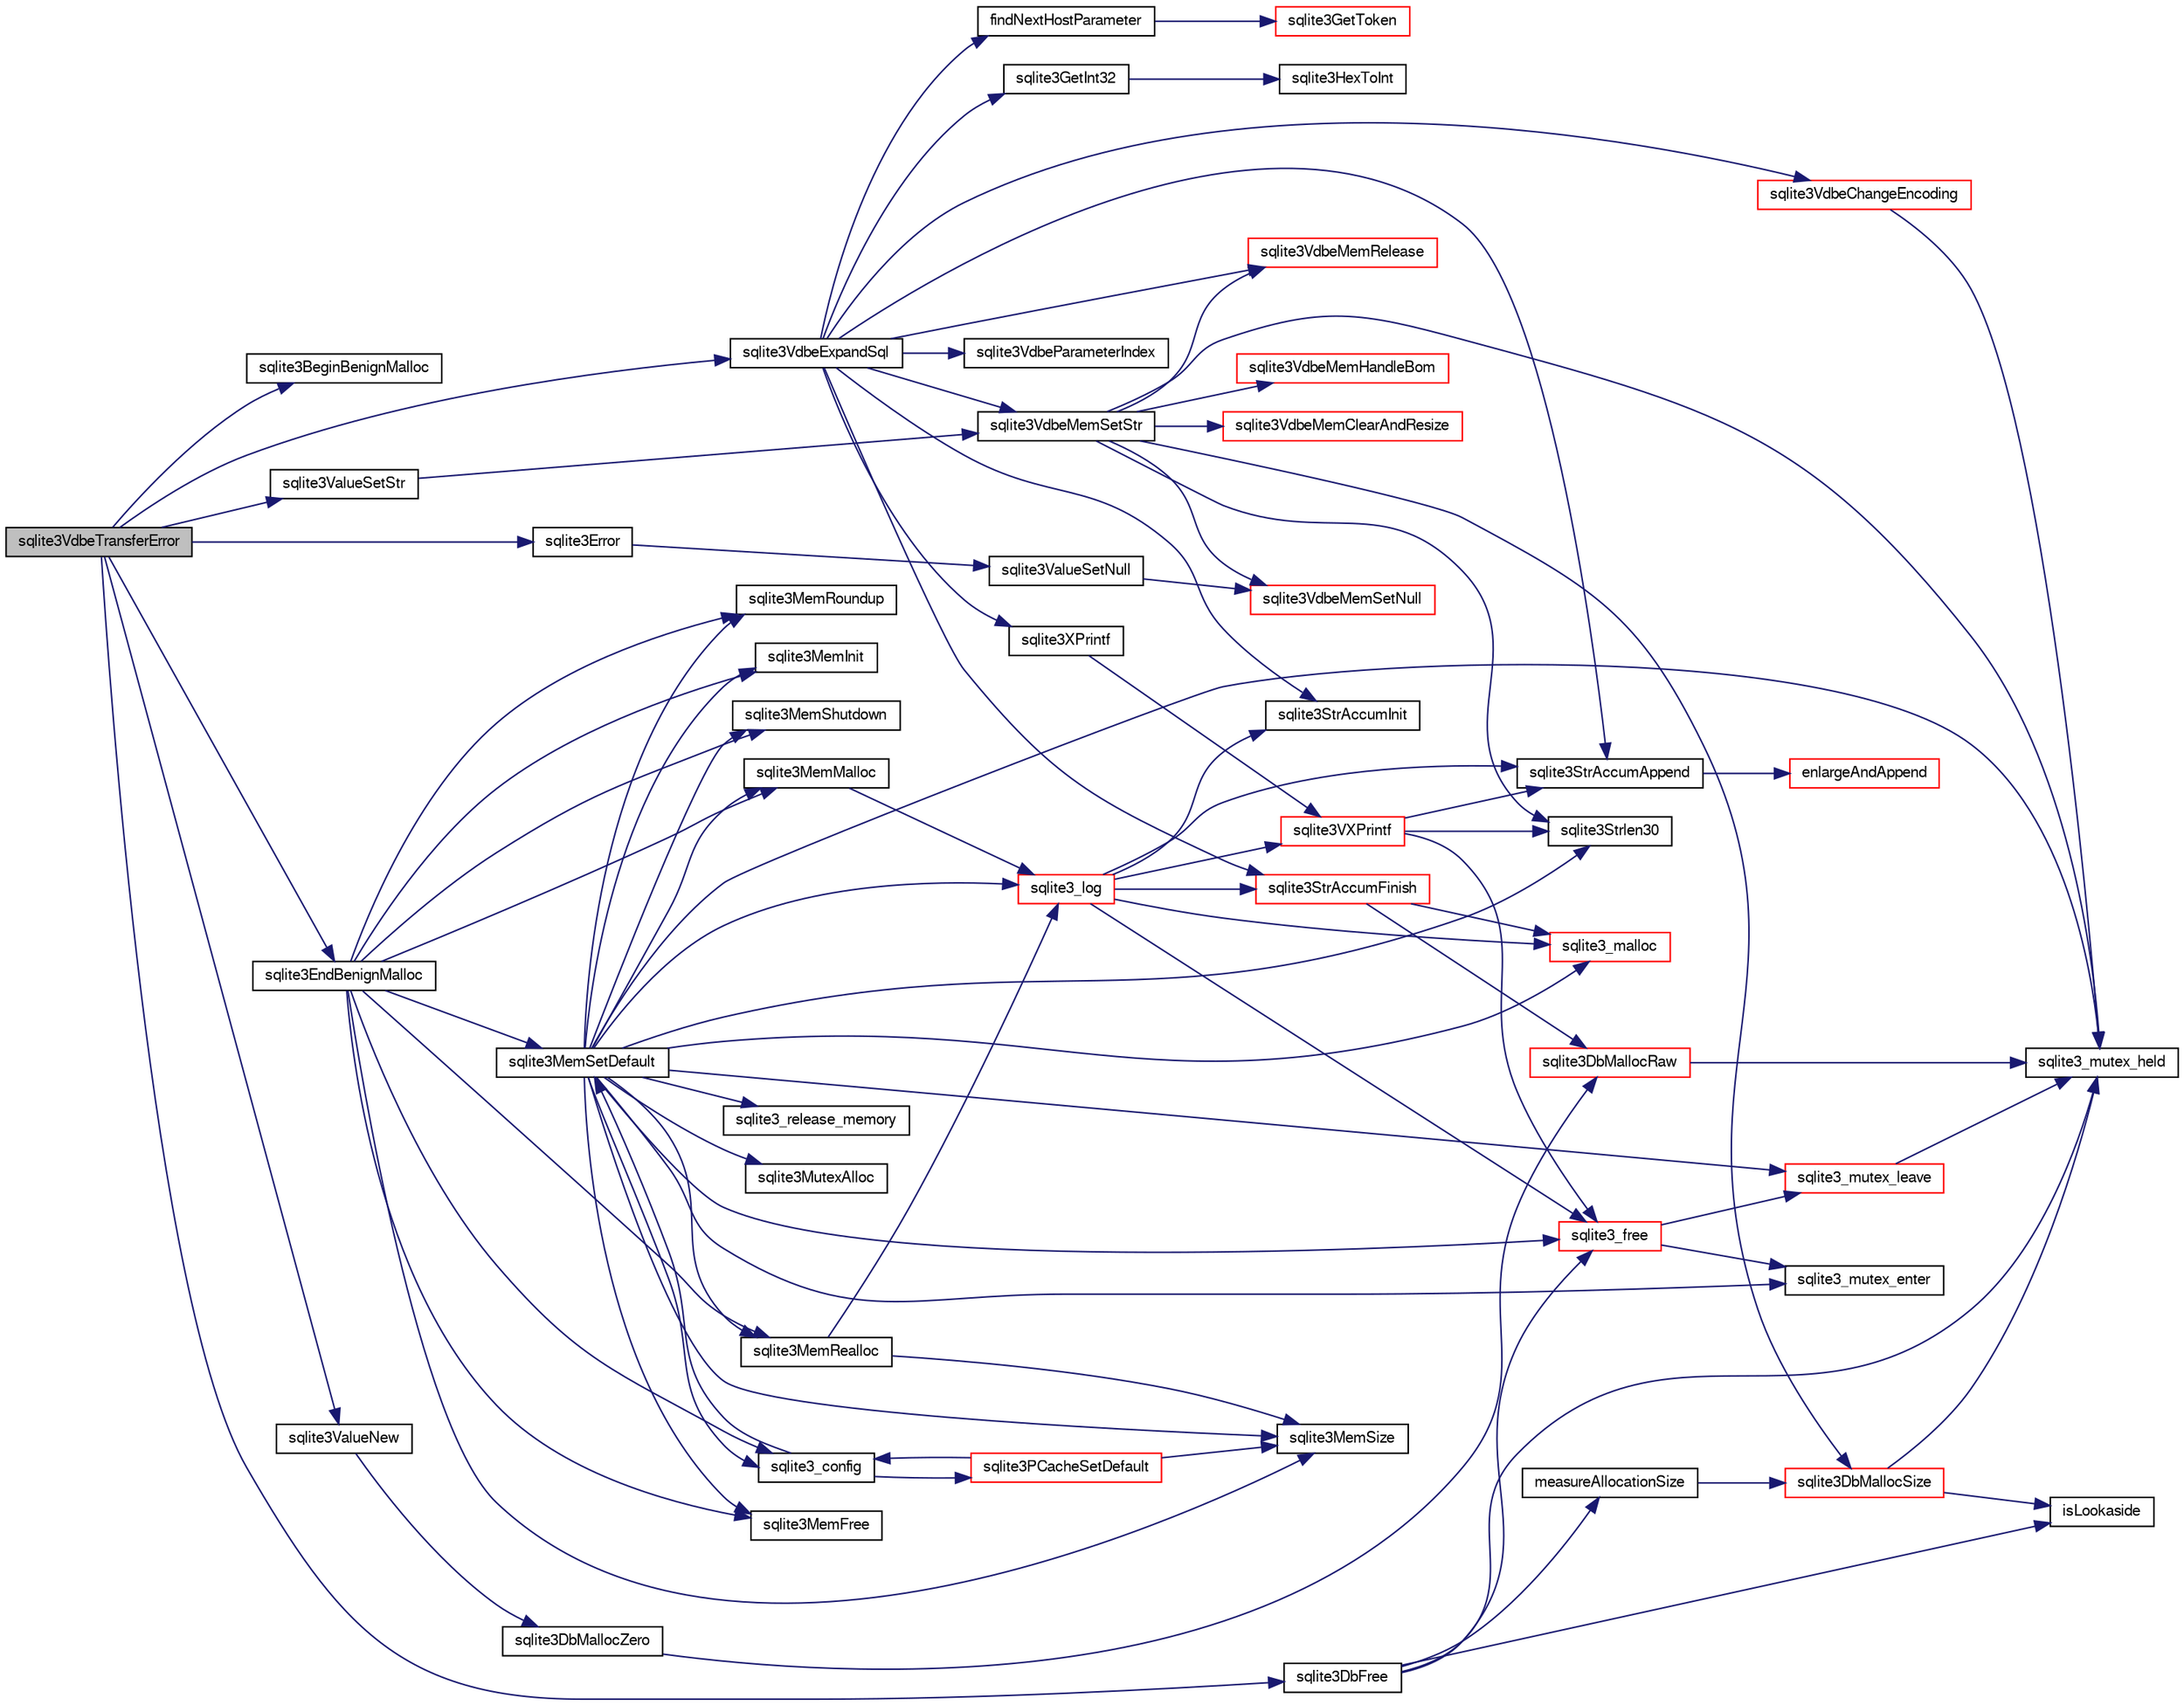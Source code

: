 digraph "sqlite3VdbeTransferError"
{
  edge [fontname="FreeSans",fontsize="10",labelfontname="FreeSans",labelfontsize="10"];
  node [fontname="FreeSans",fontsize="10",shape=record];
  rankdir="LR";
  Node796840 [label="sqlite3VdbeTransferError",height=0.2,width=0.4,color="black", fillcolor="grey75", style="filled", fontcolor="black"];
  Node796840 -> Node796841 [color="midnightblue",fontsize="10",style="solid",fontname="FreeSans"];
  Node796841 [label="sqlite3BeginBenignMalloc",height=0.2,width=0.4,color="black", fillcolor="white", style="filled",URL="$sqlite3_8c.html#a3344c0e2b1b6df701a1cb326602fac14"];
  Node796840 -> Node796842 [color="midnightblue",fontsize="10",style="solid",fontname="FreeSans"];
  Node796842 [label="sqlite3ValueNew",height=0.2,width=0.4,color="black", fillcolor="white", style="filled",URL="$sqlite3_8c.html#ad40a378778daff2d574bec905e35828b"];
  Node796842 -> Node796843 [color="midnightblue",fontsize="10",style="solid",fontname="FreeSans"];
  Node796843 [label="sqlite3DbMallocZero",height=0.2,width=0.4,color="black", fillcolor="white", style="filled",URL="$sqlite3_8c.html#a49cfebac9d6067a03442c92af73f33e4"];
  Node796843 -> Node796844 [color="midnightblue",fontsize="10",style="solid",fontname="FreeSans"];
  Node796844 [label="sqlite3DbMallocRaw",height=0.2,width=0.4,color="red", fillcolor="white", style="filled",URL="$sqlite3_8c.html#abbe8be0cf7175e11ddc3e2218fad924e"];
  Node796844 -> Node796845 [color="midnightblue",fontsize="10",style="solid",fontname="FreeSans"];
  Node796845 [label="sqlite3_mutex_held",height=0.2,width=0.4,color="black", fillcolor="white", style="filled",URL="$sqlite3_8c.html#acf77da68932b6bc163c5e68547ecc3e7"];
  Node796840 -> Node796856 [color="midnightblue",fontsize="10",style="solid",fontname="FreeSans"];
  Node796856 [label="sqlite3ValueSetStr",height=0.2,width=0.4,color="black", fillcolor="white", style="filled",URL="$sqlite3_8c.html#a1fd40749f47941ee97ff6d798e2bc67e"];
  Node796856 -> Node796857 [color="midnightblue",fontsize="10",style="solid",fontname="FreeSans"];
  Node796857 [label="sqlite3VdbeMemSetStr",height=0.2,width=0.4,color="black", fillcolor="white", style="filled",URL="$sqlite3_8c.html#a9697bec7c3b512483638ea3646191d7d"];
  Node796857 -> Node796845 [color="midnightblue",fontsize="10",style="solid",fontname="FreeSans"];
  Node796857 -> Node796858 [color="midnightblue",fontsize="10",style="solid",fontname="FreeSans"];
  Node796858 [label="sqlite3VdbeMemSetNull",height=0.2,width=0.4,color="red", fillcolor="white", style="filled",URL="$sqlite3_8c.html#ae01092c23aebaf8a3ebdf3954609b410"];
  Node796857 -> Node796867 [color="midnightblue",fontsize="10",style="solid",fontname="FreeSans"];
  Node796867 [label="sqlite3Strlen30",height=0.2,width=0.4,color="black", fillcolor="white", style="filled",URL="$sqlite3_8c.html#a3dcd80ba41f1a308193dee74857b62a7"];
  Node796857 -> Node796868 [color="midnightblue",fontsize="10",style="solid",fontname="FreeSans"];
  Node796868 [label="sqlite3VdbeMemClearAndResize",height=0.2,width=0.4,color="red", fillcolor="white", style="filled",URL="$sqlite3_8c.html#add082be4aa46084ecdf023cfac898231"];
  Node796857 -> Node796927 [color="midnightblue",fontsize="10",style="solid",fontname="FreeSans"];
  Node796927 [label="sqlite3VdbeMemRelease",height=0.2,width=0.4,color="red", fillcolor="white", style="filled",URL="$sqlite3_8c.html#a90606361dbeba88159fd6ff03fcc10cc"];
  Node796857 -> Node796863 [color="midnightblue",fontsize="10",style="solid",fontname="FreeSans"];
  Node796863 [label="sqlite3DbMallocSize",height=0.2,width=0.4,color="red", fillcolor="white", style="filled",URL="$sqlite3_8c.html#aa397e5a8a03495203a0767abf0a71f86"];
  Node796863 -> Node796845 [color="midnightblue",fontsize="10",style="solid",fontname="FreeSans"];
  Node796863 -> Node796864 [color="midnightblue",fontsize="10",style="solid",fontname="FreeSans"];
  Node796864 [label="isLookaside",height=0.2,width=0.4,color="black", fillcolor="white", style="filled",URL="$sqlite3_8c.html#a770fa05ff9717b75e16f4d968a77b897"];
  Node796857 -> Node797124 [color="midnightblue",fontsize="10",style="solid",fontname="FreeSans"];
  Node797124 [label="sqlite3VdbeMemHandleBom",height=0.2,width=0.4,color="red", fillcolor="white", style="filled",URL="$sqlite3_8c.html#a8ac47607e6893715d335a0f6f4b58e3e"];
  Node796840 -> Node796958 [color="midnightblue",fontsize="10",style="solid",fontname="FreeSans"];
  Node796958 [label="sqlite3EndBenignMalloc",height=0.2,width=0.4,color="black", fillcolor="white", style="filled",URL="$sqlite3_8c.html#a4582127cc64d483dc66c7acf9d8d8fbb"];
  Node796958 -> Node796895 [color="midnightblue",fontsize="10",style="solid",fontname="FreeSans"];
  Node796895 [label="sqlite3MemMalloc",height=0.2,width=0.4,color="black", fillcolor="white", style="filled",URL="$sqlite3_8c.html#a53157f1a669f949332f44ca9f15c0a43"];
  Node796895 -> Node796896 [color="midnightblue",fontsize="10",style="solid",fontname="FreeSans"];
  Node796896 [label="sqlite3_log",height=0.2,width=0.4,color="red", fillcolor="white", style="filled",URL="$sqlite3_8c.html#a298c9699bf9c143662c6b1fec4b2dc3b"];
  Node796896 -> Node796898 [color="midnightblue",fontsize="10",style="solid",fontname="FreeSans"];
  Node796898 [label="sqlite3StrAccumInit",height=0.2,width=0.4,color="black", fillcolor="white", style="filled",URL="$sqlite3_8c.html#aabf95e113b9d54d519cd15a56215f560"];
  Node796896 -> Node796899 [color="midnightblue",fontsize="10",style="solid",fontname="FreeSans"];
  Node796899 [label="sqlite3VXPrintf",height=0.2,width=0.4,color="red", fillcolor="white", style="filled",URL="$sqlite3_8c.html#a63c25806c9bd4a2b76f9a0eb232c6bde"];
  Node796899 -> Node796900 [color="midnightblue",fontsize="10",style="solid",fontname="FreeSans"];
  Node796900 [label="sqlite3StrAccumAppend",height=0.2,width=0.4,color="black", fillcolor="white", style="filled",URL="$sqlite3_8c.html#a56664fa33def33c5a5245b623441d5e0"];
  Node796900 -> Node796901 [color="midnightblue",fontsize="10",style="solid",fontname="FreeSans"];
  Node796901 [label="enlargeAndAppend",height=0.2,width=0.4,color="red", fillcolor="white", style="filled",URL="$sqlite3_8c.html#a25b21e61dc0883d849890eaa8a18088a"];
  Node796899 -> Node796867 [color="midnightblue",fontsize="10",style="solid",fontname="FreeSans"];
  Node796899 -> Node796865 [color="midnightblue",fontsize="10",style="solid",fontname="FreeSans"];
  Node796865 [label="sqlite3_free",height=0.2,width=0.4,color="red", fillcolor="white", style="filled",URL="$sqlite3_8c.html#a6552349e36a8a691af5487999ab09519"];
  Node796865 -> Node796847 [color="midnightblue",fontsize="10",style="solid",fontname="FreeSans"];
  Node796847 [label="sqlite3_mutex_enter",height=0.2,width=0.4,color="black", fillcolor="white", style="filled",URL="$sqlite3_8c.html#a1c12cde690bd89f104de5cbad12a6bf5"];
  Node796865 -> Node796852 [color="midnightblue",fontsize="10",style="solid",fontname="FreeSans"];
  Node796852 [label="sqlite3_mutex_leave",height=0.2,width=0.4,color="red", fillcolor="white", style="filled",URL="$sqlite3_8c.html#a5838d235601dbd3c1fa993555c6bcc93"];
  Node796852 -> Node796845 [color="midnightblue",fontsize="10",style="solid",fontname="FreeSans"];
  Node796896 -> Node796934 [color="midnightblue",fontsize="10",style="solid",fontname="FreeSans"];
  Node796934 [label="sqlite3StrAccumFinish",height=0.2,width=0.4,color="red", fillcolor="white", style="filled",URL="$sqlite3_8c.html#adb7f26b10ac1b847db6f000ef4c2e2ba"];
  Node796934 -> Node796844 [color="midnightblue",fontsize="10",style="solid",fontname="FreeSans"];
  Node796934 -> Node796935 [color="midnightblue",fontsize="10",style="solid",fontname="FreeSans"];
  Node796935 [label="sqlite3_malloc",height=0.2,width=0.4,color="red", fillcolor="white", style="filled",URL="$sqlite3_8c.html#ac79dba55fc32b6a840cf5a9769bce7cd"];
  Node796896 -> Node796935 [color="midnightblue",fontsize="10",style="solid",fontname="FreeSans"];
  Node796896 -> Node796865 [color="midnightblue",fontsize="10",style="solid",fontname="FreeSans"];
  Node796896 -> Node796900 [color="midnightblue",fontsize="10",style="solid",fontname="FreeSans"];
  Node796958 -> Node796938 [color="midnightblue",fontsize="10",style="solid",fontname="FreeSans"];
  Node796938 [label="sqlite3MemFree",height=0.2,width=0.4,color="black", fillcolor="white", style="filled",URL="$sqlite3_8c.html#a4198492989c7a427e3d704c06058850a"];
  Node796958 -> Node796939 [color="midnightblue",fontsize="10",style="solid",fontname="FreeSans"];
  Node796939 [label="sqlite3MemRealloc",height=0.2,width=0.4,color="black", fillcolor="white", style="filled",URL="$sqlite3_8c.html#addd043cc5742c3b0cf536763cd4e6948"];
  Node796939 -> Node796896 [color="midnightblue",fontsize="10",style="solid",fontname="FreeSans"];
  Node796939 -> Node796940 [color="midnightblue",fontsize="10",style="solid",fontname="FreeSans"];
  Node796940 [label="sqlite3MemSize",height=0.2,width=0.4,color="black", fillcolor="white", style="filled",URL="$sqlite3_8c.html#a564962938d56643e999de431c190f937"];
  Node796958 -> Node796940 [color="midnightblue",fontsize="10",style="solid",fontname="FreeSans"];
  Node796958 -> Node796941 [color="midnightblue",fontsize="10",style="solid",fontname="FreeSans"];
  Node796941 [label="sqlite3MemRoundup",height=0.2,width=0.4,color="black", fillcolor="white", style="filled",URL="$sqlite3_8c.html#ac9d66a2d2d224dfafcf6a49d48436ddc"];
  Node796958 -> Node796942 [color="midnightblue",fontsize="10",style="solid",fontname="FreeSans"];
  Node796942 [label="sqlite3MemInit",height=0.2,width=0.4,color="black", fillcolor="white", style="filled",URL="$sqlite3_8c.html#a1ec61c1becf036ba7fcb571ae51300af"];
  Node796958 -> Node796943 [color="midnightblue",fontsize="10",style="solid",fontname="FreeSans"];
  Node796943 [label="sqlite3MemShutdown",height=0.2,width=0.4,color="black", fillcolor="white", style="filled",URL="$sqlite3_8c.html#a934531b3f7c4743196f453ce6db028dc"];
  Node796958 -> Node796894 [color="midnightblue",fontsize="10",style="solid",fontname="FreeSans"];
  Node796894 [label="sqlite3MemSetDefault",height=0.2,width=0.4,color="black", fillcolor="white", style="filled",URL="$sqlite3_8c.html#a162fbfd727e92c5f8f72625b5ff62549"];
  Node796894 -> Node796895 [color="midnightblue",fontsize="10",style="solid",fontname="FreeSans"];
  Node796894 -> Node796938 [color="midnightblue",fontsize="10",style="solid",fontname="FreeSans"];
  Node796894 -> Node796939 [color="midnightblue",fontsize="10",style="solid",fontname="FreeSans"];
  Node796894 -> Node796940 [color="midnightblue",fontsize="10",style="solid",fontname="FreeSans"];
  Node796894 -> Node796941 [color="midnightblue",fontsize="10",style="solid",fontname="FreeSans"];
  Node796894 -> Node796942 [color="midnightblue",fontsize="10",style="solid",fontname="FreeSans"];
  Node796894 -> Node796943 [color="midnightblue",fontsize="10",style="solid",fontname="FreeSans"];
  Node796894 -> Node796944 [color="midnightblue",fontsize="10",style="solid",fontname="FreeSans"];
  Node796944 [label="sqlite3_config",height=0.2,width=0.4,color="black", fillcolor="white", style="filled",URL="$sqlite3_8c.html#a74ad420b6f26bc06a04ff6ecec8a8c91"];
  Node796944 -> Node796894 [color="midnightblue",fontsize="10",style="solid",fontname="FreeSans"];
  Node796944 -> Node796945 [color="midnightblue",fontsize="10",style="solid",fontname="FreeSans"];
  Node796945 [label="sqlite3PCacheSetDefault",height=0.2,width=0.4,color="red", fillcolor="white", style="filled",URL="$sqlite3_8c.html#a91974afe7709a742451438556ee0c70c"];
  Node796945 -> Node796944 [color="midnightblue",fontsize="10",style="solid",fontname="FreeSans"];
  Node796945 -> Node796940 [color="midnightblue",fontsize="10",style="solid",fontname="FreeSans"];
  Node796894 -> Node796892 [color="midnightblue",fontsize="10",style="solid",fontname="FreeSans"];
  Node796892 [label="sqlite3MutexAlloc",height=0.2,width=0.4,color="black", fillcolor="white", style="filled",URL="$sqlite3_8c.html#a0e3f432ee581f6876b590e7ad7e84e19"];
  Node796894 -> Node796847 [color="midnightblue",fontsize="10",style="solid",fontname="FreeSans"];
  Node796894 -> Node796852 [color="midnightblue",fontsize="10",style="solid",fontname="FreeSans"];
  Node796894 -> Node796867 [color="midnightblue",fontsize="10",style="solid",fontname="FreeSans"];
  Node796894 -> Node796845 [color="midnightblue",fontsize="10",style="solid",fontname="FreeSans"];
  Node796894 -> Node796971 [color="midnightblue",fontsize="10",style="solid",fontname="FreeSans"];
  Node796971 [label="sqlite3_release_memory",height=0.2,width=0.4,color="black", fillcolor="white", style="filled",URL="$sqlite3_8c.html#a91037e7ef182e008677dae146e15cf92"];
  Node796894 -> Node796935 [color="midnightblue",fontsize="10",style="solid",fontname="FreeSans"];
  Node796894 -> Node796865 [color="midnightblue",fontsize="10",style="solid",fontname="FreeSans"];
  Node796894 -> Node796896 [color="midnightblue",fontsize="10",style="solid",fontname="FreeSans"];
  Node796958 -> Node796944 [color="midnightblue",fontsize="10",style="solid",fontname="FreeSans"];
  Node796840 -> Node797064 [color="midnightblue",fontsize="10",style="solid",fontname="FreeSans"];
  Node797064 [label="sqlite3Error",height=0.2,width=0.4,color="black", fillcolor="white", style="filled",URL="$sqlite3_8c.html#a4ba5e8be78db50d5538dcaa45bcf74d3"];
  Node797064 -> Node797065 [color="midnightblue",fontsize="10",style="solid",fontname="FreeSans"];
  Node797065 [label="sqlite3ValueSetNull",height=0.2,width=0.4,color="black", fillcolor="white", style="filled",URL="$sqlite3_8c.html#ad9bc4507a7806b37946116afbe183b95"];
  Node797065 -> Node796858 [color="midnightblue",fontsize="10",style="solid",fontname="FreeSans"];
  Node796840 -> Node797125 [color="midnightblue",fontsize="10",style="solid",fontname="FreeSans"];
  Node797125 [label="sqlite3VdbeExpandSql",height=0.2,width=0.4,color="black", fillcolor="white", style="filled",URL="$sqlite3_8c.html#a5a497837d5d69b92e7bca23673589c69"];
  Node797125 -> Node796898 [color="midnightblue",fontsize="10",style="solid",fontname="FreeSans"];
  Node797125 -> Node796900 [color="midnightblue",fontsize="10",style="solid",fontname="FreeSans"];
  Node797125 -> Node797126 [color="midnightblue",fontsize="10",style="solid",fontname="FreeSans"];
  Node797126 [label="findNextHostParameter",height=0.2,width=0.4,color="black", fillcolor="white", style="filled",URL="$sqlite3_8c.html#a8817d3fc676725cc38759623e498863a"];
  Node797126 -> Node797109 [color="midnightblue",fontsize="10",style="solid",fontname="FreeSans"];
  Node797109 [label="sqlite3GetToken",height=0.2,width=0.4,color="red", fillcolor="white", style="filled",URL="$sqlite3_8c.html#a3111c5f563140332fcc76d31fd028aaf"];
  Node797125 -> Node797127 [color="midnightblue",fontsize="10",style="solid",fontname="FreeSans"];
  Node797127 [label="sqlite3GetInt32",height=0.2,width=0.4,color="black", fillcolor="white", style="filled",URL="$sqlite3_8c.html#a5f876209b4343549fc9224cd11c70928"];
  Node797127 -> Node797128 [color="midnightblue",fontsize="10",style="solid",fontname="FreeSans"];
  Node797128 [label="sqlite3HexToInt",height=0.2,width=0.4,color="black", fillcolor="white", style="filled",URL="$sqlite3_8c.html#ae3802c77b18399c03c8c9f973ff47239"];
  Node797125 -> Node797129 [color="midnightblue",fontsize="10",style="solid",fontname="FreeSans"];
  Node797129 [label="sqlite3VdbeParameterIndex",height=0.2,width=0.4,color="black", fillcolor="white", style="filled",URL="$sqlite3_8c.html#aa1f6c417f376db17076f6f8f8e0d6cf2"];
  Node797125 -> Node797012 [color="midnightblue",fontsize="10",style="solid",fontname="FreeSans"];
  Node797012 [label="sqlite3XPrintf",height=0.2,width=0.4,color="black", fillcolor="white", style="filled",URL="$sqlite3_8c.html#afa51896b0f07c74fe11c806a5df7030c"];
  Node797012 -> Node796899 [color="midnightblue",fontsize="10",style="solid",fontname="FreeSans"];
  Node797125 -> Node796857 [color="midnightblue",fontsize="10",style="solid",fontname="FreeSans"];
  Node797125 -> Node796924 [color="midnightblue",fontsize="10",style="solid",fontname="FreeSans"];
  Node796924 [label="sqlite3VdbeChangeEncoding",height=0.2,width=0.4,color="red", fillcolor="white", style="filled",URL="$sqlite3_8c.html#aa7cf8e488bf8cf9ec18528f52a40de31"];
  Node796924 -> Node796845 [color="midnightblue",fontsize="10",style="solid",fontname="FreeSans"];
  Node797125 -> Node796927 [color="midnightblue",fontsize="10",style="solid",fontname="FreeSans"];
  Node797125 -> Node796934 [color="midnightblue",fontsize="10",style="solid",fontname="FreeSans"];
  Node796840 -> Node796861 [color="midnightblue",fontsize="10",style="solid",fontname="FreeSans"];
  Node796861 [label="sqlite3DbFree",height=0.2,width=0.4,color="black", fillcolor="white", style="filled",URL="$sqlite3_8c.html#ac70ab821a6607b4a1b909582dc37a069"];
  Node796861 -> Node796845 [color="midnightblue",fontsize="10",style="solid",fontname="FreeSans"];
  Node796861 -> Node796862 [color="midnightblue",fontsize="10",style="solid",fontname="FreeSans"];
  Node796862 [label="measureAllocationSize",height=0.2,width=0.4,color="black", fillcolor="white", style="filled",URL="$sqlite3_8c.html#a45731e644a22fdb756e2b6337224217a"];
  Node796862 -> Node796863 [color="midnightblue",fontsize="10",style="solid",fontname="FreeSans"];
  Node796861 -> Node796864 [color="midnightblue",fontsize="10",style="solid",fontname="FreeSans"];
  Node796861 -> Node796865 [color="midnightblue",fontsize="10",style="solid",fontname="FreeSans"];
}
